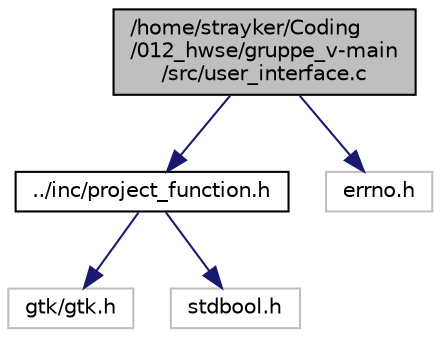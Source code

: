 digraph "/home/strayker/Coding/012_hwse/gruppe_v-main/src/user_interface.c"
{
 // LATEX_PDF_SIZE
  edge [fontname="Helvetica",fontsize="10",labelfontname="Helvetica",labelfontsize="10"];
  node [fontname="Helvetica",fontsize="10",shape=record];
  Node1 [label="/home/strayker/Coding\l/012_hwse/gruppe_v-main\l/src/user_interface.c",height=0.2,width=0.4,color="black", fillcolor="grey75", style="filled", fontcolor="black",tooltip="Contains GTK GUI Descriptions and Algorithms for 1. Pattern Generating | 2. Student ID Input | 3...."];
  Node1 -> Node2 [color="midnightblue",fontsize="10",style="solid"];
  Node2 [label="../inc/project_function.h",height=0.2,width=0.4,color="black", fillcolor="white", style="filled",URL="$project__function_8h.html",tooltip="Contains all structs and prototypes of implemented functions."];
  Node2 -> Node3 [color="midnightblue",fontsize="10",style="solid"];
  Node3 [label="gtk/gtk.h",height=0.2,width=0.4,color="grey75", fillcolor="white", style="filled",tooltip=" "];
  Node2 -> Node4 [color="midnightblue",fontsize="10",style="solid"];
  Node4 [label="stdbool.h",height=0.2,width=0.4,color="grey75", fillcolor="white", style="filled",tooltip=" "];
  Node1 -> Node5 [color="midnightblue",fontsize="10",style="solid"];
  Node5 [label="errno.h",height=0.2,width=0.4,color="grey75", fillcolor="white", style="filled",tooltip=" "];
}
